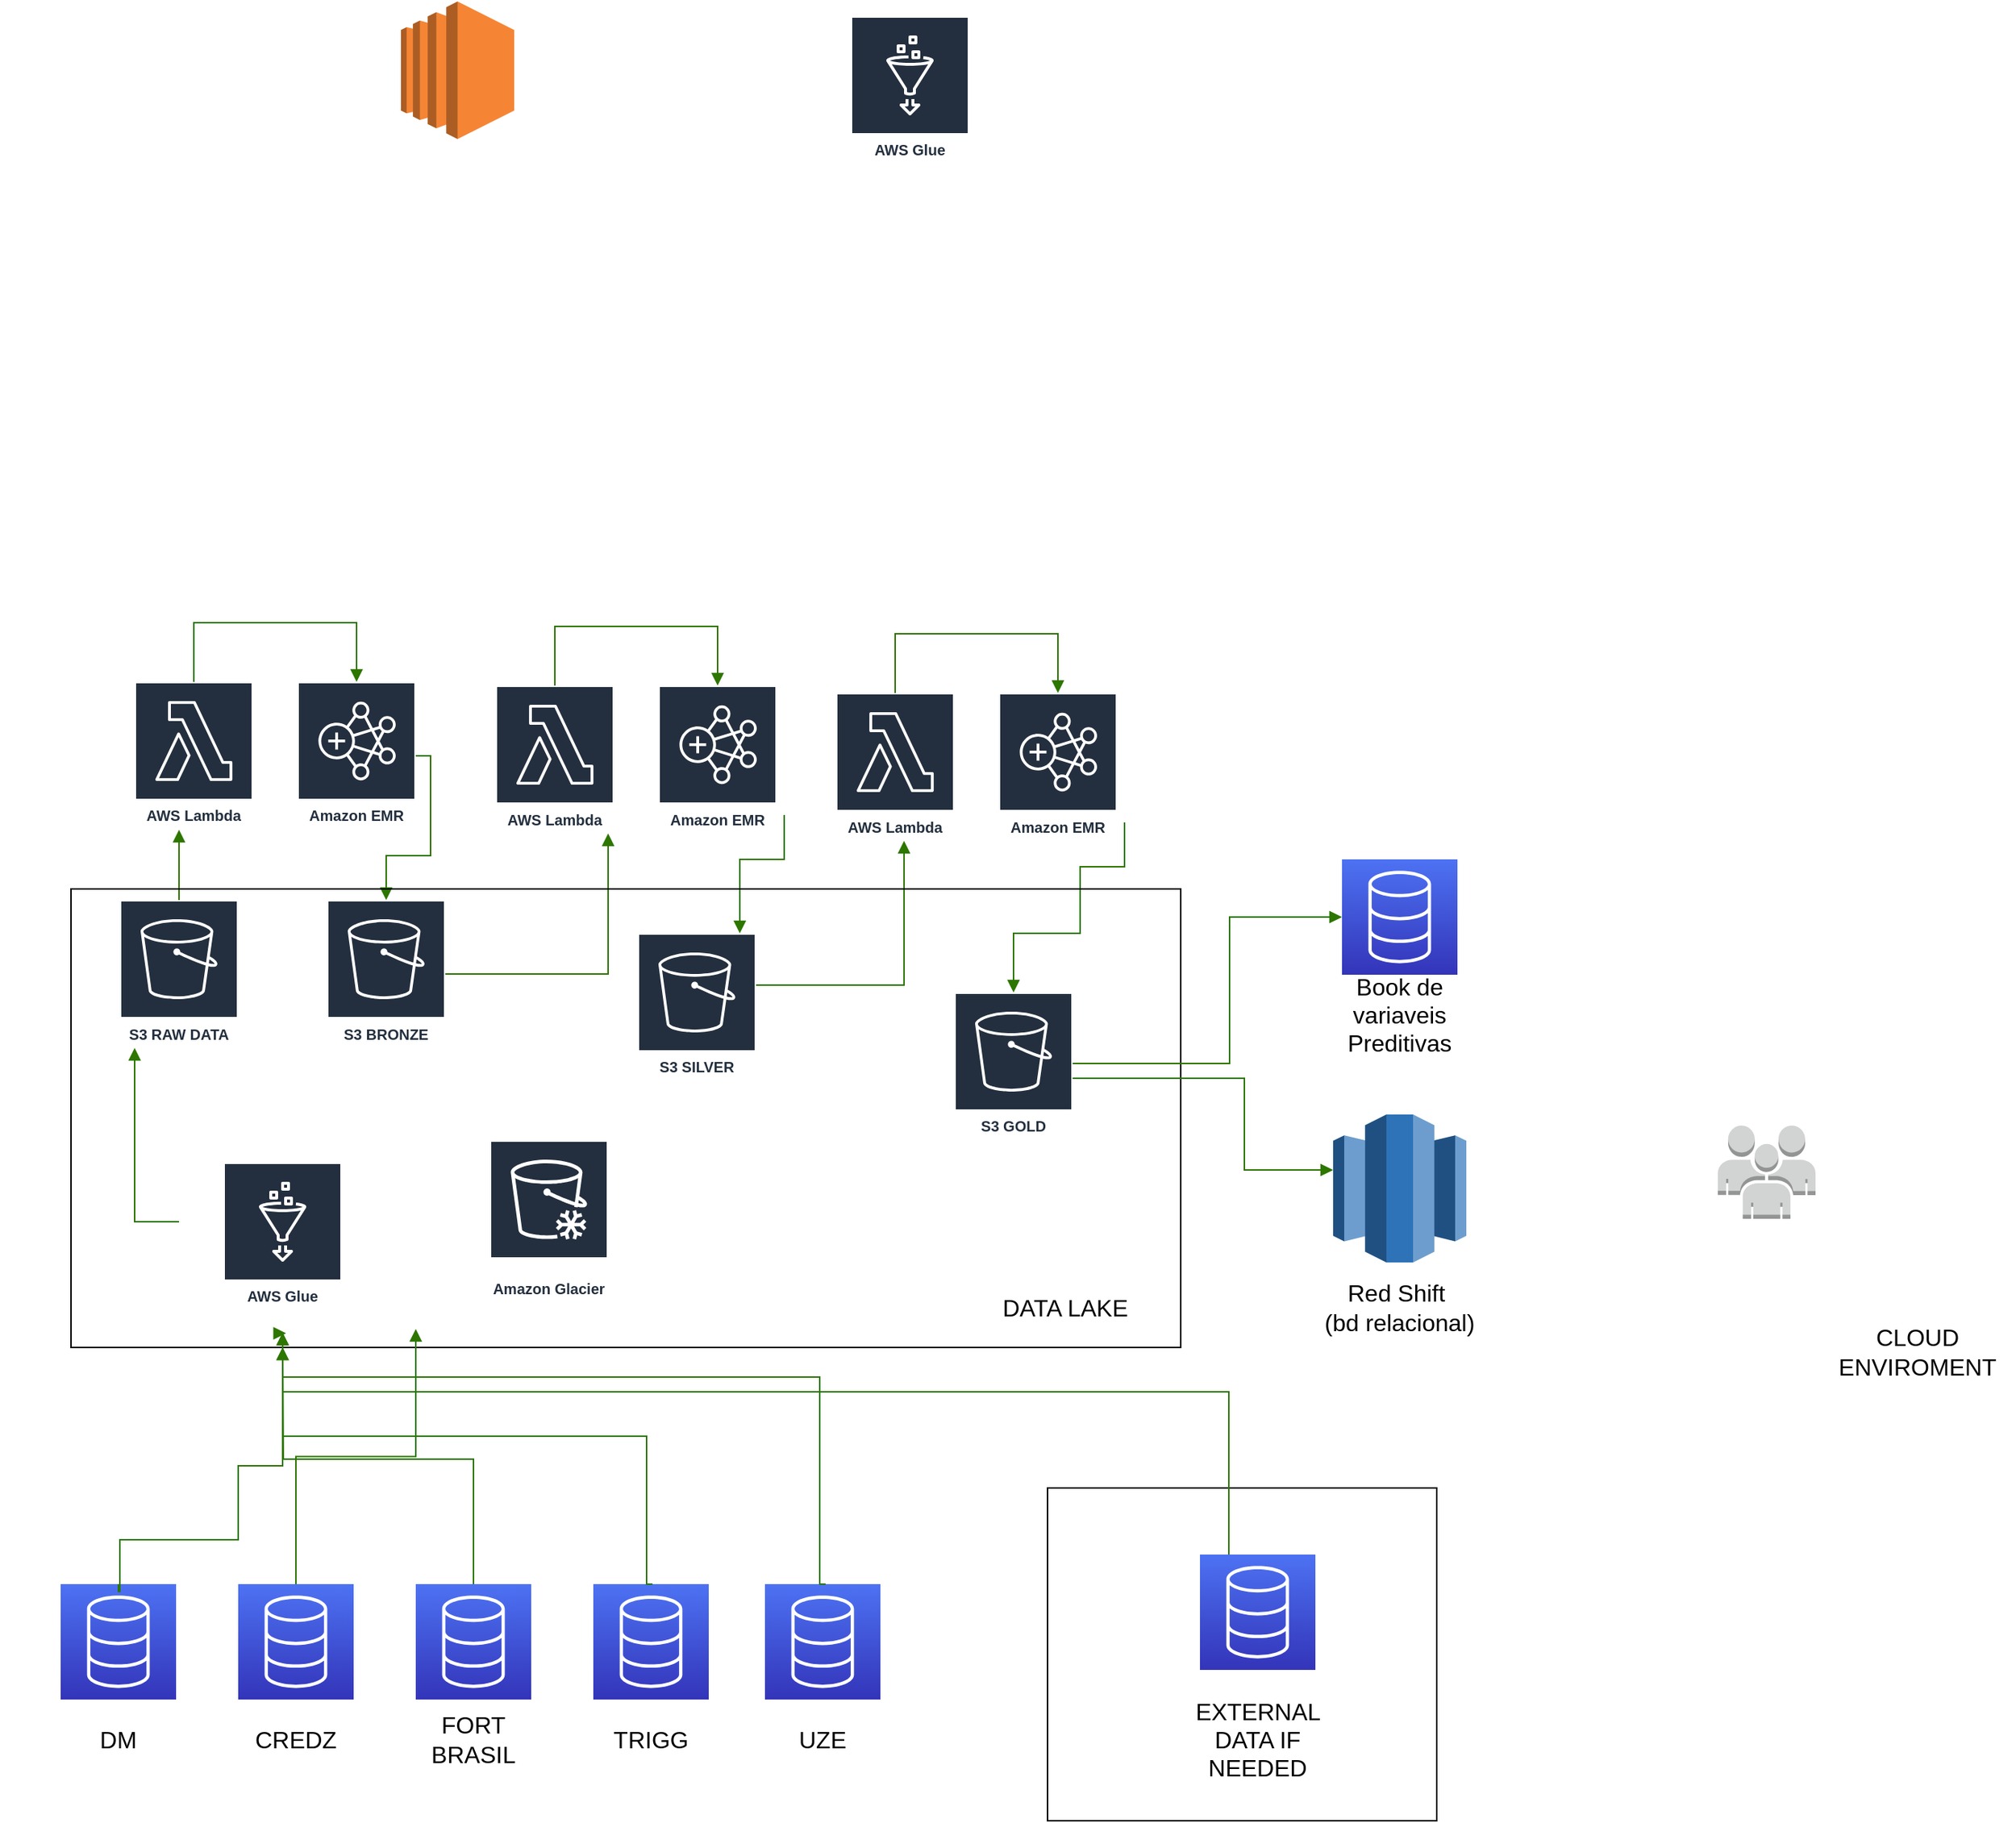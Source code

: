 <mxfile>
    <diagram id="XfZcWzWgf1vLjqzbH9j9" name="Página-1">
        <mxGraphModel dx="949" dy="2238" grid="1" gridSize="10" guides="1" tooltips="1" connect="1" arrows="1" fold="1" page="1" pageScale="1" pageWidth="827" pageHeight="1169" math="0" shadow="0">
            <root>
                <mxCell id="0"/>
                <mxCell id="1" parent="0"/>
                <mxCell id="4" value="a" style="points=[[0,0],[0.25,0],[0.5,0],[0.75,0],[1,0],[1,0.25],[1,0.5],[1,0.75],[1,1],[0.75,1],[0.5,1],[0.25,1],[0,1],[0,0.75],[0,0.5],[0,0.25]];outlineConnect=0;gradientColor=none;html=1;whiteSpace=wrap;fontSize=12;fontStyle=0;container=1;pointerEvents=0;collapsible=0;recursiveResize=0;shape=mxgraph.aws4.group;grIcon=mxgraph.aws4.group_aws_cloud_alt;strokeColor=#FFFFFF;fillColor=none;verticalAlign=top;align=left;spacingLeft=30;fontColor=#FFFFFF;dashed=0;rounded=0;" vertex="1" parent="1">
                    <mxGeometry x="40" y="-220" width="1350" height="740" as="geometry"/>
                </mxCell>
                <mxCell id="5" value="Amazon EMR" style="outlineConnect=0;fontColor=#232F3E;gradientColor=none;strokeColor=#ffffff;fillColor=#232F3E;dashed=0;verticalLabelPosition=middle;verticalAlign=bottom;align=center;html=1;whiteSpace=wrap;fontSize=10;fontStyle=1;spacing=3;shape=mxgraph.aws4.productIcon;prIcon=mxgraph.aws4.emr;rounded=0;" vertex="1" parent="4">
                    <mxGeometry x="190" y="260" width="80" height="100" as="geometry"/>
                </mxCell>
                <mxCell id="6" value="S3 RAW DATA" style="outlineConnect=0;fontColor=#232F3E;gradientColor=none;strokeColor=#ffffff;fillColor=#232F3E;dashed=0;verticalLabelPosition=middle;verticalAlign=bottom;align=center;html=1;whiteSpace=wrap;fontSize=10;fontStyle=1;spacing=3;shape=mxgraph.aws4.productIcon;prIcon=mxgraph.aws4.s3;rounded=0;" vertex="1" parent="4">
                    <mxGeometry x="70" y="407.5" width="80" height="100" as="geometry"/>
                </mxCell>
                <mxCell id="7" value="AWS Lambda" style="outlineConnect=0;fontColor=#232F3E;gradientColor=none;strokeColor=#ffffff;fillColor=#232F3E;dashed=0;verticalLabelPosition=middle;verticalAlign=bottom;align=center;html=1;whiteSpace=wrap;fontSize=10;fontStyle=1;spacing=3;shape=mxgraph.aws4.productIcon;prIcon=mxgraph.aws4.lambda;rounded=0;" vertex="1" parent="4">
                    <mxGeometry x="80" y="260" width="80" height="100" as="geometry"/>
                </mxCell>
                <mxCell id="8" value="" style="edgeStyle=orthogonalEdgeStyle;html=1;endArrow=block;elbow=vertical;startArrow=none;endFill=1;strokeColor=#2D7600;rounded=0;fillColor=#60a917;" edge="1" parent="4" source="6" target="7">
                    <mxGeometry width="100" relative="1" as="geometry">
                        <mxPoint x="80" y="357.5" as="sourcePoint"/>
                        <mxPoint x="180" y="357.5" as="targetPoint"/>
                        <Array as="points">
                            <mxPoint x="110" y="357.5"/>
                        </Array>
                    </mxGeometry>
                </mxCell>
                <mxCell id="9" value="" style="edgeStyle=orthogonalEdgeStyle;html=1;endArrow=block;elbow=vertical;startArrow=none;endFill=1;strokeColor=#2D7600;rounded=0;fillColor=#60a917;" edge="1" parent="4" source="7" target="5">
                    <mxGeometry width="100" relative="1" as="geometry">
                        <mxPoint x="120" y="220" as="sourcePoint"/>
                        <mxPoint x="220" y="220" as="targetPoint"/>
                        <Array as="points">
                            <mxPoint x="120" y="220"/>
                            <mxPoint x="230" y="220"/>
                        </Array>
                    </mxGeometry>
                </mxCell>
                <mxCell id="10" value="S3 BRONZE" style="outlineConnect=0;fontColor=#232F3E;gradientColor=none;strokeColor=#ffffff;fillColor=#232F3E;dashed=0;verticalLabelPosition=middle;verticalAlign=bottom;align=center;html=1;whiteSpace=wrap;fontSize=10;fontStyle=1;spacing=3;shape=mxgraph.aws4.productIcon;prIcon=mxgraph.aws4.s3;rounded=0;" vertex="1" parent="4">
                    <mxGeometry x="210" y="407.5" width="80" height="100" as="geometry"/>
                </mxCell>
                <mxCell id="11" value="" style="edgeStyle=orthogonalEdgeStyle;html=1;endArrow=block;elbow=vertical;startArrow=none;endFill=1;strokeColor=#2D7600;rounded=0;fillColor=#60a917;" edge="1" parent="4" source="5" target="10">
                    <mxGeometry width="100" relative="1" as="geometry">
                        <mxPoint x="340" y="377.5" as="sourcePoint"/>
                        <mxPoint x="440" y="377.5" as="targetPoint"/>
                        <Array as="points">
                            <mxPoint x="280" y="377.5"/>
                            <mxPoint x="250" y="377.5"/>
                        </Array>
                    </mxGeometry>
                </mxCell>
                <mxCell id="12" value="Amazon EMR" style="outlineConnect=0;fontColor=#232F3E;gradientColor=none;strokeColor=#ffffff;fillColor=#232F3E;dashed=0;verticalLabelPosition=middle;verticalAlign=bottom;align=center;html=1;whiteSpace=wrap;fontSize=10;fontStyle=1;spacing=3;shape=mxgraph.aws4.productIcon;prIcon=mxgraph.aws4.emr;rounded=0;" vertex="1" parent="4">
                    <mxGeometry x="434" y="262.5" width="80" height="100" as="geometry"/>
                </mxCell>
                <mxCell id="13" value="AWS Lambda" style="outlineConnect=0;fontColor=#232F3E;gradientColor=none;strokeColor=#ffffff;fillColor=#232F3E;dashed=0;verticalLabelPosition=middle;verticalAlign=bottom;align=center;html=1;whiteSpace=wrap;fontSize=10;fontStyle=1;spacing=3;shape=mxgraph.aws4.productIcon;prIcon=mxgraph.aws4.lambda;rounded=0;" vertex="1" parent="4">
                    <mxGeometry x="324" y="262.5" width="80" height="100" as="geometry"/>
                </mxCell>
                <mxCell id="14" value="" style="edgeStyle=orthogonalEdgeStyle;html=1;endArrow=block;elbow=vertical;startArrow=none;endFill=1;strokeColor=#2D7600;rounded=0;fillColor=#60a917;" edge="1" parent="4" source="10" target="13">
                    <mxGeometry width="100" relative="1" as="geometry">
                        <mxPoint x="310" y="457.5" as="sourcePoint"/>
                        <mxPoint x="410" y="457.5" as="targetPoint"/>
                        <Array as="points">
                            <mxPoint x="400" y="457.5"/>
                        </Array>
                    </mxGeometry>
                </mxCell>
                <mxCell id="15" value="" style="edgeStyle=orthogonalEdgeStyle;html=1;endArrow=block;elbow=vertical;startArrow=none;endFill=1;strokeColor=#2D7600;rounded=0;fillColor=#60a917;" edge="1" parent="4">
                    <mxGeometry width="100" relative="1" as="geometry">
                        <mxPoint x="364" y="262.5" as="sourcePoint"/>
                        <mxPoint x="474" y="262.5" as="targetPoint"/>
                        <Array as="points">
                            <mxPoint x="364" y="222.5"/>
                            <mxPoint x="474" y="222.5"/>
                        </Array>
                    </mxGeometry>
                </mxCell>
                <mxCell id="16" value="S3 SILVER" style="outlineConnect=0;fontColor=#232F3E;gradientColor=none;strokeColor=#ffffff;fillColor=#232F3E;dashed=0;verticalLabelPosition=middle;verticalAlign=bottom;align=center;html=1;whiteSpace=wrap;fontSize=10;fontStyle=1;spacing=3;shape=mxgraph.aws4.productIcon;prIcon=mxgraph.aws4.s3;rounded=0;" vertex="1" parent="4">
                    <mxGeometry x="420" y="430" width="80" height="100" as="geometry"/>
                </mxCell>
                <mxCell id="17" value="" style="edgeStyle=orthogonalEdgeStyle;html=1;endArrow=block;elbow=vertical;startArrow=none;endFill=1;strokeColor=#2D7600;rounded=0;fillColor=#60a917;" edge="1" parent="4" target="16">
                    <mxGeometry width="100" relative="1" as="geometry">
                        <mxPoint x="519" y="350" as="sourcePoint"/>
                        <mxPoint x="489" y="410" as="targetPoint"/>
                        <Array as="points">
                            <mxPoint x="519" y="380"/>
                            <mxPoint x="489" y="380"/>
                        </Array>
                    </mxGeometry>
                </mxCell>
                <mxCell id="18" value="Amazon EMR" style="outlineConnect=0;fontColor=#232F3E;gradientColor=none;strokeColor=#ffffff;fillColor=#232F3E;dashed=0;verticalLabelPosition=middle;verticalAlign=bottom;align=center;html=1;whiteSpace=wrap;fontSize=10;fontStyle=1;spacing=3;shape=mxgraph.aws4.productIcon;prIcon=mxgraph.aws4.emr;rounded=0;" vertex="1" parent="4">
                    <mxGeometry x="664" y="267.5" width="80" height="100" as="geometry"/>
                </mxCell>
                <mxCell id="19" value="AWS Lambda" style="outlineConnect=0;fontColor=#232F3E;gradientColor=none;strokeColor=#ffffff;fillColor=#232F3E;dashed=0;verticalLabelPosition=middle;verticalAlign=bottom;align=center;html=1;whiteSpace=wrap;fontSize=10;fontStyle=1;spacing=3;shape=mxgraph.aws4.productIcon;prIcon=mxgraph.aws4.lambda;rounded=0;" vertex="1" parent="4">
                    <mxGeometry x="554" y="267.5" width="80" height="100" as="geometry"/>
                </mxCell>
                <mxCell id="20" value="" style="edgeStyle=orthogonalEdgeStyle;html=1;endArrow=block;elbow=vertical;startArrow=none;endFill=1;strokeColor=#2D7600;rounded=0;fillColor=#60a917;" edge="1" parent="4" target="19" source="16">
                    <mxGeometry width="100" relative="1" as="geometry">
                        <mxPoint x="534" y="465" as="sourcePoint"/>
                        <mxPoint x="624" y="325" as="targetPoint"/>
                        <Array as="points">
                            <mxPoint x="600" y="465"/>
                        </Array>
                    </mxGeometry>
                </mxCell>
                <mxCell id="21" value="" style="edgeStyle=orthogonalEdgeStyle;html=1;endArrow=block;elbow=vertical;startArrow=none;endFill=1;strokeColor=#2D7600;rounded=0;fillColor=#60a917;" edge="1" parent="4">
                    <mxGeometry width="100" relative="1" as="geometry">
                        <mxPoint x="594" y="267.5" as="sourcePoint"/>
                        <mxPoint x="704" y="267.5" as="targetPoint"/>
                        <Array as="points">
                            <mxPoint x="594" y="227.5"/>
                            <mxPoint x="704" y="227.5"/>
                        </Array>
                    </mxGeometry>
                </mxCell>
                <mxCell id="22" value="S3 GOLD" style="outlineConnect=0;fontColor=#232F3E;gradientColor=none;strokeColor=#ffffff;fillColor=#232F3E;dashed=0;verticalLabelPosition=middle;verticalAlign=bottom;align=center;html=1;whiteSpace=wrap;fontSize=10;fontStyle=1;spacing=3;shape=mxgraph.aws4.productIcon;prIcon=mxgraph.aws4.s3;rounded=0;" vertex="1" parent="4">
                    <mxGeometry x="634" y="470" width="80" height="100" as="geometry"/>
                </mxCell>
                <mxCell id="23" value="" style="edgeStyle=orthogonalEdgeStyle;html=1;endArrow=block;elbow=vertical;startArrow=none;endFill=1;strokeColor=#2D7600;rounded=0;fillColor=#60a917;" edge="1" parent="4" target="22">
                    <mxGeometry width="100" relative="1" as="geometry">
                        <mxPoint x="749" y="355" as="sourcePoint"/>
                        <mxPoint x="689" y="275" as="targetPoint"/>
                        <Array as="points">
                            <mxPoint x="749" y="385"/>
                            <mxPoint x="719" y="385"/>
                            <mxPoint x="719" y="430"/>
                            <mxPoint x="674" y="430"/>
                        </Array>
                    </mxGeometry>
                </mxCell>
                <mxCell id="25" value="AWS Glue" style="outlineConnect=0;fontColor=#232F3E;gradientColor=none;strokeColor=#ffffff;fillColor=#232F3E;dashed=0;verticalLabelPosition=middle;verticalAlign=bottom;align=center;html=1;whiteSpace=wrap;fontSize=10;fontStyle=1;spacing=3;shape=mxgraph.aws4.productIcon;prIcon=mxgraph.aws4.glue;rounded=0;" vertex="1" parent="4">
                    <mxGeometry x="140" y="585" width="80" height="100" as="geometry"/>
                </mxCell>
                <mxCell id="26" value="Data Ingestion" style="fillColor=none;strokeColor=#FFFFFF;dashed=1;verticalAlign=top;fontStyle=0;fontColor=#FFFFFF;rounded=0;" vertex="1" parent="4">
                    <mxGeometry x="110" y="552.5" width="320" height="145" as="geometry"/>
                </mxCell>
                <mxCell id="27" value="" style="edgeStyle=orthogonalEdgeStyle;html=1;endArrow=block;elbow=vertical;startArrow=none;endFill=1;strokeColor=#2D7600;rounded=0;fillColor=#60a917;exitX=0;exitY=0.5;exitDx=0;exitDy=0;" edge="1" parent="4" source="26" target="6">
                    <mxGeometry width="100" relative="1" as="geometry">
                        <mxPoint x="105" y="677.5" as="sourcePoint"/>
                        <mxPoint x="10" y="532.5" as="targetPoint"/>
                        <Array as="points">
                            <mxPoint x="80" y="625"/>
                        </Array>
                    </mxGeometry>
                </mxCell>
                <mxCell id="100" value="" style="whiteSpace=wrap;html=1;fontSize=16;fillColor=none;" vertex="1" parent="4">
                    <mxGeometry x="37" y="400" width="750" height="310" as="geometry"/>
                </mxCell>
                <mxCell id="101" value="&lt;span style=&quot;font-size: 16px;&quot;&gt;DATA LAKE&lt;/span&gt;" style="text;strokeColor=none;align=center;fillColor=none;html=1;verticalAlign=middle;whiteSpace=wrap;rounded=0;" vertex="1" parent="4">
                    <mxGeometry x="654" y="667.5" width="110" height="30" as="geometry"/>
                </mxCell>
                <mxCell id="103" value="" style="outlineConnect=0;dashed=0;verticalLabelPosition=bottom;verticalAlign=top;align=center;html=1;shape=mxgraph.aws3.redshift;fillColor=#2E73B8;gradientColor=none;fontSize=16;" vertex="1" parent="4">
                    <mxGeometry x="890" y="552.5" width="90" height="100" as="geometry"/>
                </mxCell>
                <mxCell id="104" value="&lt;span style=&quot;font-size: 16px;&quot;&gt;CLOUD ENVIROMENT&lt;/span&gt;" style="text;strokeColor=none;align=center;fillColor=none;html=1;verticalAlign=middle;whiteSpace=wrap;rounded=0;" vertex="1" parent="4">
                    <mxGeometry x="1230" y="697.5" width="110" height="30" as="geometry"/>
                </mxCell>
                <mxCell id="105" value="&lt;span style=&quot;font-size: 16px;&quot;&gt;Red Shift&amp;nbsp;&lt;br&gt;(bd relacional)&lt;br&gt;&lt;/span&gt;" style="text;strokeColor=none;align=center;fillColor=none;html=1;verticalAlign=middle;whiteSpace=wrap;rounded=0;" vertex="1" parent="4">
                    <mxGeometry x="880" y="667.5" width="110" height="30" as="geometry"/>
                </mxCell>
                <mxCell id="108" value="" style="outlineConnect=0;dashed=0;verticalLabelPosition=bottom;verticalAlign=top;align=center;html=1;shape=mxgraph.aws3.users;fillColor=#D2D3D3;gradientColor=none;fontSize=16;" vertex="1" parent="4">
                    <mxGeometry x="1150" y="560" width="66" height="63" as="geometry"/>
                </mxCell>
                <mxCell id="111" value="" style="sketch=0;points=[[0,0,0],[0.25,0,0],[0.5,0,0],[0.75,0,0],[1,0,0],[0,1,0],[0.25,1,0],[0.5,1,0],[0.75,1,0],[1,1,0],[0,0.25,0],[0,0.5,0],[0,0.75,0],[1,0.25,0],[1,0.5,0],[1,0.75,0]];outlineConnect=0;fontColor=#232F3E;gradientColor=#4D72F3;gradientDirection=north;fillColor=#3334B9;strokeColor=#ffffff;dashed=0;verticalLabelPosition=bottom;verticalAlign=top;align=center;html=1;fontSize=12;fontStyle=0;aspect=fixed;shape=mxgraph.aws4.resourceIcon;resIcon=mxgraph.aws4.database;" vertex="1" parent="4">
                    <mxGeometry x="896" y="380" width="78" height="78" as="geometry"/>
                </mxCell>
                <mxCell id="112" value="" style="edgeStyle=orthogonalEdgeStyle;html=1;endArrow=block;elbow=vertical;startArrow=none;endFill=1;strokeColor=#2D7600;rounded=0;fillColor=#60a917;" edge="1" parent="4" source="22" target="111">
                    <mxGeometry width="100" relative="1" as="geometry">
                        <mxPoint x="720.0" y="517.5" as="sourcePoint"/>
                        <mxPoint x="820.0" y="420" as="targetPoint"/>
                        <Array as="points">
                            <mxPoint x="820" y="518"/>
                            <mxPoint x="820" y="419"/>
                        </Array>
                    </mxGeometry>
                </mxCell>
                <mxCell id="114" value="" style="edgeStyle=orthogonalEdgeStyle;html=1;endArrow=block;elbow=vertical;startArrow=none;endFill=1;strokeColor=#2D7600;rounded=0;fillColor=#60a917;" edge="1" parent="4" source="22" target="103">
                    <mxGeometry width="100" relative="1" as="geometry">
                        <mxPoint x="730.0" y="527.5" as="sourcePoint"/>
                        <mxPoint x="906" y="429" as="targetPoint"/>
                        <Array as="points">
                            <mxPoint x="830" y="528"/>
                            <mxPoint x="830" y="590"/>
                        </Array>
                    </mxGeometry>
                </mxCell>
                <mxCell id="116" value="&lt;span style=&quot;font-size: 16px;&quot;&gt;Book de variaveis Preditivas&lt;br&gt;&lt;/span&gt;" style="text;strokeColor=none;align=center;fillColor=none;html=1;verticalAlign=middle;whiteSpace=wrap;rounded=0;" vertex="1" parent="4">
                    <mxGeometry x="880" y="470" width="110" height="30" as="geometry"/>
                </mxCell>
                <mxCell id="118" value="Amazon Glacier" style="sketch=0;outlineConnect=0;fontColor=#232F3E;gradientColor=none;strokeColor=#ffffff;fillColor=#232F3E;dashed=0;verticalLabelPosition=middle;verticalAlign=bottom;align=center;html=1;whiteSpace=wrap;fontSize=10;fontStyle=1;spacing=3;shape=mxgraph.aws4.productIcon;prIcon=mxgraph.aws4.glacier;" vertex="1" parent="4">
                    <mxGeometry x="320" y="570" width="80" height="110" as="geometry"/>
                </mxCell>
                <mxCell id="28" value="Corporate data center" style="points=[[0,0],[0.25,0],[0.5,0],[0.75,0],[1,0],[1,0.25],[1,0.5],[1,0.75],[1,1],[0.75,1],[0.5,1],[0.25,1],[0,1],[0,0.75],[0,0.5],[0,0.25]];outlineConnect=0;gradientColor=none;html=1;whiteSpace=wrap;fontSize=12;fontStyle=0;container=1;pointerEvents=0;collapsible=0;recursiveResize=0;shape=mxgraph.aws4.group;grIcon=mxgraph.aws4.group_corporate_data_center;strokeColor=#FFFFFF;fillColor=none;verticalAlign=top;align=left;spacingLeft=30;fontColor=#FFFFFF;dashed=0;rounded=0;" vertex="1" parent="1">
                    <mxGeometry x="30" y="585" width="650" height="220" as="geometry"/>
                </mxCell>
                <mxCell id="29" value="" style="points=[[0,0,0],[0.25,0,0],[0.5,0,0],[0.75,0,0],[1,0,0],[0,1,0],[0.25,1,0],[0.5,1,0],[0.75,1,0],[1,1,0],[0,0.25,0],[0,0.5,0],[0,0.75,0],[1,0.25,0],[1,0.5,0],[1,0.75,0]];outlineConnect=0;fontColor=#232F3E;gradientColor=#4D72F3;gradientDirection=north;fillColor=#3334B9;strokeColor=#ffffff;dashed=0;verticalLabelPosition=bottom;verticalAlign=top;align=center;html=1;fontSize=12;fontStyle=0;aspect=fixed;shape=mxgraph.aws4.resourceIcon;resIcon=mxgraph.aws4.database;rounded=0;" vertex="1" parent="28">
                    <mxGeometry x="40" y="65" width="78" height="78" as="geometry"/>
                </mxCell>
                <mxCell id="30" value="" style="points=[[0,0,0],[0.25,0,0],[0.5,0,0],[0.75,0,0],[1,0,0],[0,1,0],[0.25,1,0],[0.5,1,0],[0.75,1,0],[1,1,0],[0,0.25,0],[0,0.5,0],[0,0.75,0],[1,0.25,0],[1,0.5,0],[1,0.75,0]];outlineConnect=0;fontColor=#232F3E;gradientColor=#4D72F3;gradientDirection=north;fillColor=#3334B9;strokeColor=#ffffff;dashed=0;verticalLabelPosition=bottom;verticalAlign=top;align=center;html=1;fontSize=12;fontStyle=0;aspect=fixed;shape=mxgraph.aws4.resourceIcon;resIcon=mxgraph.aws4.database;rounded=0;" vertex="1" parent="28">
                    <mxGeometry x="160" y="65" width="78" height="78" as="geometry"/>
                </mxCell>
                <mxCell id="31" value="" style="points=[[0,0,0],[0.25,0,0],[0.5,0,0],[0.75,0,0],[1,0,0],[0,1,0],[0.25,1,0],[0.5,1,0],[0.75,1,0],[1,1,0],[0,0.25,0],[0,0.5,0],[0,0.75,0],[1,0.25,0],[1,0.5,0],[1,0.75,0]];outlineConnect=0;fontColor=#232F3E;gradientColor=#4D72F3;gradientDirection=north;fillColor=#3334B9;strokeColor=#ffffff;dashed=0;verticalLabelPosition=bottom;verticalAlign=top;align=center;html=1;fontSize=12;fontStyle=0;aspect=fixed;shape=mxgraph.aws4.resourceIcon;resIcon=mxgraph.aws4.database;rounded=0;" vertex="1" parent="28">
                    <mxGeometry x="280" y="65" width="78" height="78" as="geometry"/>
                </mxCell>
                <mxCell id="32" value="" style="points=[[0,0,0],[0.25,0,0],[0.5,0,0],[0.75,0,0],[1,0,0],[0,1,0],[0.25,1,0],[0.5,1,0],[0.75,1,0],[1,1,0],[0,0.25,0],[0,0.5,0],[0,0.75,0],[1,0.25,0],[1,0.5,0],[1,0.75,0]];outlineConnect=0;fontColor=#232F3E;gradientColor=#4D72F3;gradientDirection=north;fillColor=#3334B9;strokeColor=#ffffff;dashed=0;verticalLabelPosition=bottom;verticalAlign=top;align=center;html=1;fontSize=12;fontStyle=0;aspect=fixed;shape=mxgraph.aws4.resourceIcon;resIcon=mxgraph.aws4.database;rounded=0;" vertex="1" parent="28">
                    <mxGeometry x="400" y="65" width="78" height="78" as="geometry"/>
                </mxCell>
                <mxCell id="33" value="" style="points=[[0,0,0],[0.25,0,0],[0.5,0,0],[0.75,0,0],[1,0,0],[0,1,0],[0.25,1,0],[0.5,1,0],[0.75,1,0],[1,1,0],[0,0.25,0],[0,0.5,0],[0,0.75,0],[1,0.25,0],[1,0.5,0],[1,0.75,0]];outlineConnect=0;fontColor=#232F3E;gradientColor=#4D72F3;gradientDirection=north;fillColor=#3334B9;strokeColor=#ffffff;dashed=0;verticalLabelPosition=bottom;verticalAlign=top;align=center;html=1;fontSize=12;fontStyle=0;aspect=fixed;shape=mxgraph.aws4.resourceIcon;resIcon=mxgraph.aws4.database;rounded=0;" vertex="1" parent="28">
                    <mxGeometry x="516" y="65" width="78" height="78" as="geometry"/>
                </mxCell>
                <mxCell id="36" value="&lt;font style=&quot;font-size: 16px;&quot;&gt;DM&lt;/font&gt;" style="text;strokeColor=none;align=center;fillColor=none;html=1;verticalAlign=middle;whiteSpace=wrap;rounded=0;" vertex="1" parent="28">
                    <mxGeometry x="54" y="155" width="50" height="30" as="geometry"/>
                </mxCell>
                <mxCell id="37" value="&lt;font style=&quot;font-size: 16px;&quot;&gt;CREDZ&lt;/font&gt;" style="text;strokeColor=none;align=center;fillColor=none;html=1;verticalAlign=middle;whiteSpace=wrap;rounded=0;" vertex="1" parent="28">
                    <mxGeometry x="174" y="155" width="50" height="30" as="geometry"/>
                </mxCell>
                <mxCell id="38" value="&lt;font style=&quot;font-size: 16px;&quot;&gt;FORT BRASIL&lt;/font&gt;" style="text;strokeColor=none;align=center;fillColor=none;html=1;verticalAlign=middle;whiteSpace=wrap;rounded=0;" vertex="1" parent="28">
                    <mxGeometry x="294" y="155" width="50" height="30" as="geometry"/>
                </mxCell>
                <mxCell id="39" value="&lt;font style=&quot;font-size: 16px;&quot;&gt;TRIGG&lt;/font&gt;" style="text;strokeColor=none;align=center;fillColor=none;html=1;verticalAlign=middle;whiteSpace=wrap;rounded=0;" vertex="1" parent="28">
                    <mxGeometry x="414" y="155" width="50" height="30" as="geometry"/>
                </mxCell>
                <mxCell id="40" value="&lt;font style=&quot;font-size: 16px;&quot;&gt;UZE&lt;/font&gt;" style="text;strokeColor=none;align=center;fillColor=none;html=1;verticalAlign=middle;whiteSpace=wrap;rounded=0;" vertex="1" parent="28">
                    <mxGeometry x="530" y="155" width="50" height="30" as="geometry"/>
                </mxCell>
                <mxCell id="58" value="" style="edgeStyle=orthogonalEdgeStyle;html=1;endArrow=block;elbow=vertical;startArrow=none;endFill=1;strokeColor=#2D7600;rounded=0;fillColor=#60a917;exitX=0.5;exitY=0;exitDx=0;exitDy=0;exitPerimeter=0;" edge="1" parent="28" source="31">
                    <mxGeometry width="100" relative="1" as="geometry">
                        <mxPoint x="319.98" y="57.5" as="sourcePoint"/>
                        <mxPoint x="190" y="-105" as="targetPoint"/>
                    </mxGeometry>
                </mxCell>
                <mxCell id="83" value="" style="edgeStyle=orthogonalEdgeStyle;html=1;endArrow=block;elbow=vertical;startArrow=none;endFill=1;strokeColor=#2D7600;rounded=0;fillColor=#60a917;" edge="1" parent="28">
                    <mxGeometry width="100" relative="1" as="geometry">
                        <mxPoint x="440" y="65" as="sourcePoint"/>
                        <mxPoint x="190" y="-95" as="targetPoint"/>
                        <Array as="points">
                            <mxPoint x="436" y="65"/>
                            <mxPoint x="436" y="-35"/>
                            <mxPoint x="190" y="-35"/>
                        </Array>
                    </mxGeometry>
                </mxCell>
                <mxCell id="84" value="" style="edgeStyle=orthogonalEdgeStyle;html=1;endArrow=block;elbow=vertical;startArrow=none;endFill=1;strokeColor=#2D7600;rounded=0;fillColor=#60a917;" edge="1" parent="28">
                    <mxGeometry width="100" relative="1" as="geometry">
                        <mxPoint x="557.01" y="65" as="sourcePoint"/>
                        <mxPoint x="190" y="-95" as="targetPoint"/>
                        <Array as="points">
                            <mxPoint x="553" y="65"/>
                            <mxPoint x="553" y="-75"/>
                            <mxPoint x="190" y="-75"/>
                        </Array>
                    </mxGeometry>
                </mxCell>
                <mxCell id="34" value="" style="edgeStyle=orthogonalEdgeStyle;html=1;endArrow=block;elbow=vertical;startArrow=none;endFill=1;strokeColor=#2D7600;rounded=0;fillColor=#60a917;exitX=0.5;exitY=0;exitDx=0;exitDy=0;exitPerimeter=0;" edge="1" parent="1" source="29">
                    <mxGeometry width="100" relative="1" as="geometry">
                        <mxPoint x="495" y="655" as="sourcePoint"/>
                        <mxPoint x="220" y="480" as="targetPoint"/>
                        <Array as="points">
                            <mxPoint x="109" y="655"/>
                            <mxPoint x="110" y="655"/>
                            <mxPoint x="110" y="620"/>
                            <mxPoint x="190" y="620"/>
                            <mxPoint x="190" y="570"/>
                            <mxPoint x="220" y="570"/>
                        </Array>
                    </mxGeometry>
                </mxCell>
                <mxCell id="56" value="" style="whiteSpace=wrap;html=1;fontSize=16;fillColor=none;" vertex="1" parent="1">
                    <mxGeometry x="737" y="585" width="263" height="225" as="geometry"/>
                </mxCell>
                <mxCell id="41" value="" style="points=[[0,0,0],[0.25,0,0],[0.5,0,0],[0.75,0,0],[1,0,0],[0,1,0],[0.25,1,0],[0.5,1,0],[0.75,1,0],[1,1,0],[0,0.25,0],[0,0.5,0],[0,0.75,0],[1,0.25,0],[1,0.5,0],[1,0.75,0]];outlineConnect=0;fontColor=#232F3E;gradientColor=#4D72F3;gradientDirection=north;fillColor=#3334B9;strokeColor=#ffffff;dashed=0;verticalLabelPosition=bottom;verticalAlign=top;align=center;html=1;fontSize=12;fontStyle=0;aspect=fixed;shape=mxgraph.aws4.resourceIcon;resIcon=mxgraph.aws4.database;rounded=0;" vertex="1" parent="1">
                    <mxGeometry x="840" y="630" width="78" height="78" as="geometry"/>
                </mxCell>
                <mxCell id="42" value="&lt;font style=&quot;font-size: 16px;&quot;&gt;EXTERNAL DATA IF NEEDED&lt;/font&gt;" style="text;strokeColor=none;align=center;fillColor=none;html=1;verticalAlign=middle;whiteSpace=wrap;rounded=0;" vertex="1" parent="1">
                    <mxGeometry x="854" y="740" width="50" height="30" as="geometry"/>
                </mxCell>
                <mxCell id="57" value="" style="edgeStyle=orthogonalEdgeStyle;html=1;endArrow=block;elbow=vertical;startArrow=none;endFill=1;strokeColor=#2D7600;rounded=0;fillColor=#60a917;exitX=0.5;exitY=0;exitDx=0;exitDy=0;exitPerimeter=0;entryX=0.5;entryY=1;entryDx=0;entryDy=0;" edge="1" parent="1" source="30" target="26">
                    <mxGeometry width="100" relative="1" as="geometry">
                        <mxPoint x="119" y="660" as="sourcePoint"/>
                        <mxPoint x="230" y="487.5" as="targetPoint"/>
                    </mxGeometry>
                </mxCell>
                <mxCell id="99" value="" style="edgeStyle=orthogonalEdgeStyle;html=1;endArrow=block;elbow=vertical;startArrow=none;endFill=1;strokeColor=#2D7600;rounded=0;fillColor=#60a917;exitX=0.25;exitY=0;exitDx=0;exitDy=0;exitPerimeter=0;entryX=0.226;entryY=1.02;entryDx=0;entryDy=0;entryPerimeter=0;" edge="1" parent="1" source="41" target="26">
                    <mxGeometry width="100" relative="1" as="geometry">
                        <mxPoint x="687.01" y="650" as="sourcePoint"/>
                        <mxPoint x="220" y="490" as="targetPoint"/>
                        <Array as="points">
                            <mxPoint x="860" y="520"/>
                            <mxPoint x="220" y="520"/>
                            <mxPoint x="220" y="480"/>
                        </Array>
                    </mxGeometry>
                </mxCell>
                <mxCell id="107" value="" style="outlineConnect=0;dashed=0;verticalLabelPosition=bottom;verticalAlign=top;align=center;html=1;shape=mxgraph.aws3.ec2;fillColor=#F58534;gradientColor=none;fontSize=16;" vertex="1" parent="1">
                    <mxGeometry x="300" y="-420" width="76.5" height="93" as="geometry"/>
                </mxCell>
                <mxCell id="24" value="AWS Glue" style="outlineConnect=0;fontColor=#232F3E;gradientColor=none;strokeColor=#ffffff;fillColor=#232F3E;dashed=0;verticalLabelPosition=middle;verticalAlign=bottom;align=center;html=1;whiteSpace=wrap;fontSize=10;fontStyle=1;spacing=3;shape=mxgraph.aws4.productIcon;prIcon=mxgraph.aws4.glue;rounded=0;" vertex="1" parent="1">
                    <mxGeometry x="604" y="-410" width="80" height="100" as="geometry"/>
                </mxCell>
            </root>
        </mxGraphModel>
    </diagram>
</mxfile>